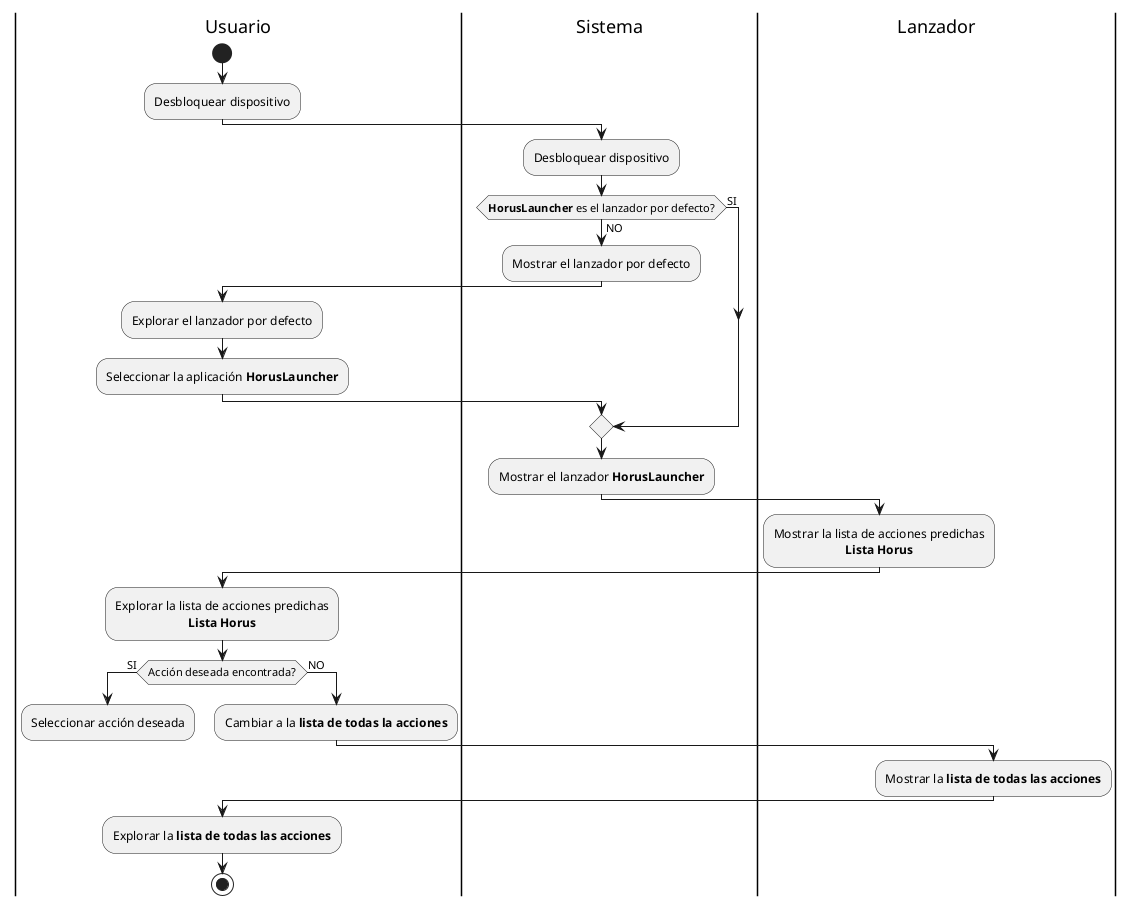 
@startuml SAPA#60.activity.es

skinparam monochrome true
skinparam defaultTextAlignment center

|Usuario|
start
:Desbloquear dispositivo;
|Sistema|
:Desbloquear dispositivo;
if (**HorusLauncher** es el lanzador por defecto?) then (SI)
else (NO)
    |Sistema|
    :Mostrar el lanzador por defecto;
    |Usuario|
    :Explorar el lanzador por defecto;
    :Seleccionar la aplicación **HorusLauncher**;
endif
|Sistema|
:Mostrar el lanzador **HorusLauncher**;
|Lanzador|
:Mostrar la lista de acciones predichas\n**Lista Horus**;
|Usuario|
:Explorar la lista de acciones predichas\n**Lista Horus**;
if (Acción deseada encontrada?) then (SI)
    :Seleccionar acción deseada;
    detach
else (NO)
    :Cambiar a la **lista de todas la acciones**;
    |Lanzador|
    :Mostrar la **lista de todas las acciones**;
endif
|Usuario|
:Explorar la **lista de todas las acciones**;
stop

@enduml